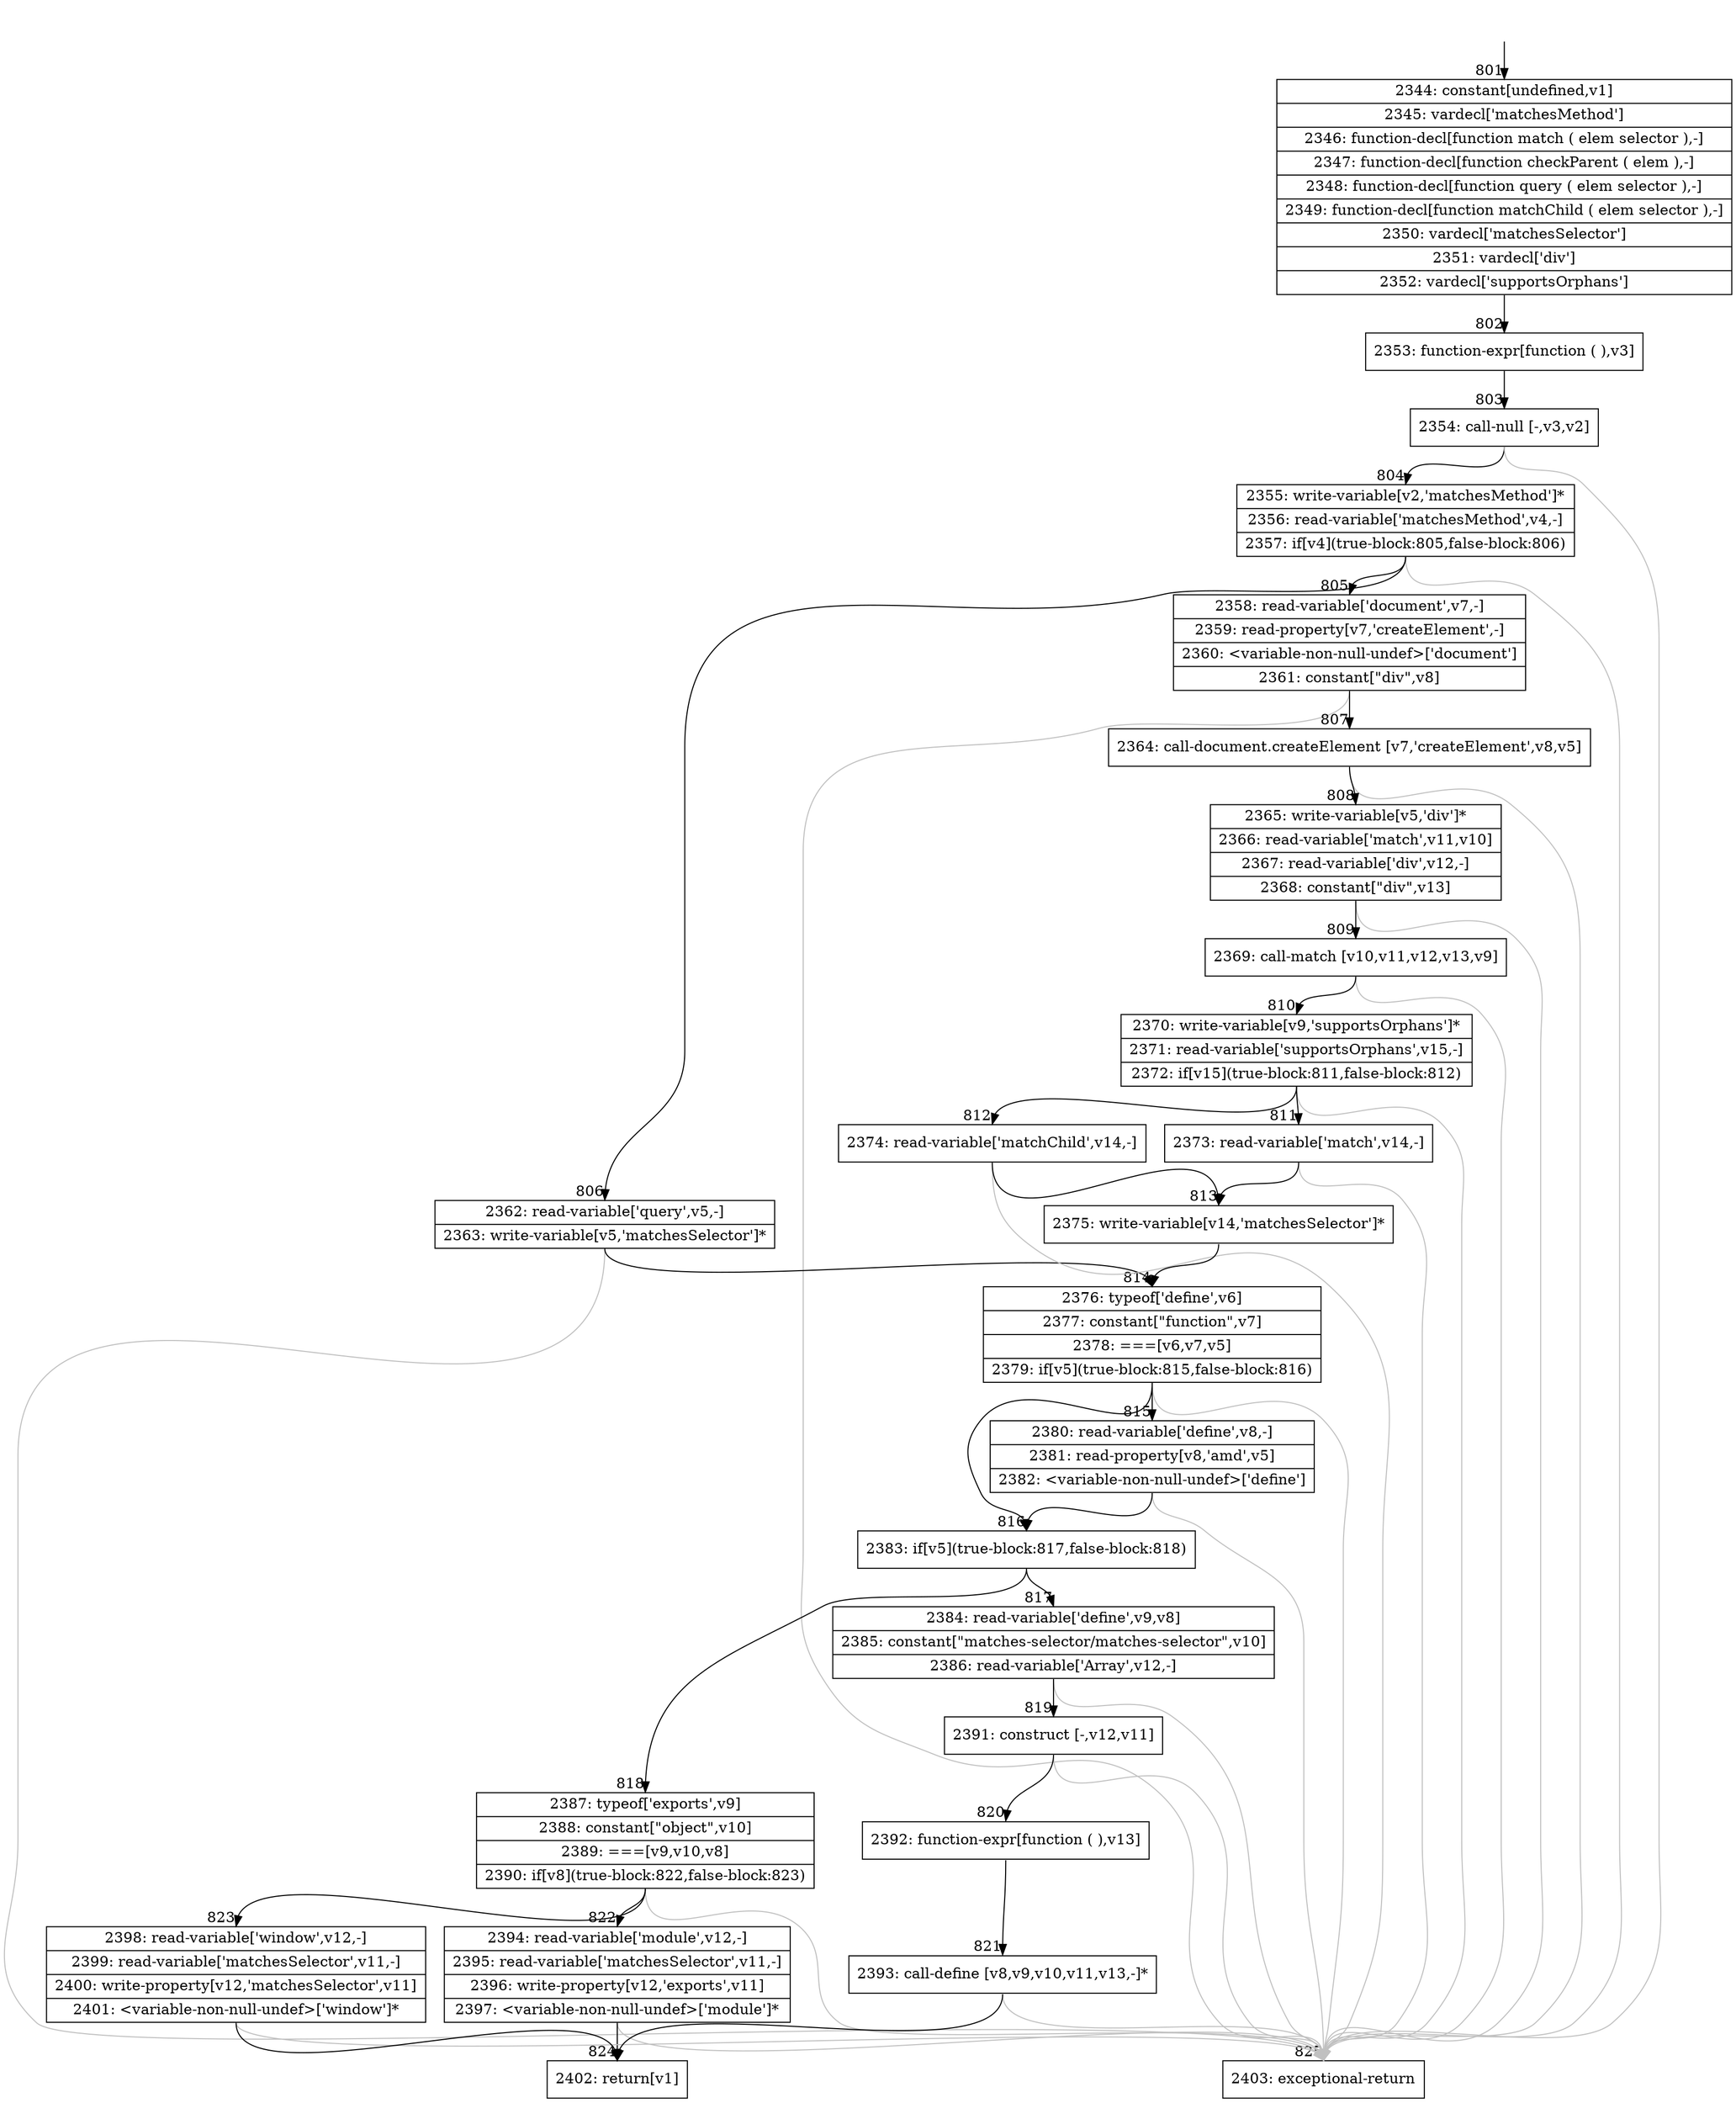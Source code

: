 digraph {
rankdir="TD"
BB_entry66[shape=none,label=""];
BB_entry66 -> BB801 [tailport=s, headport=n, headlabel="    801"]
BB801 [shape=record label="{2344: constant[undefined,v1]|2345: vardecl['matchesMethod']|2346: function-decl[function match ( elem selector ),-]|2347: function-decl[function checkParent ( elem ),-]|2348: function-decl[function query ( elem selector ),-]|2349: function-decl[function matchChild ( elem selector ),-]|2350: vardecl['matchesSelector']|2351: vardecl['div']|2352: vardecl['supportsOrphans']}" ] 
BB801 -> BB802 [tailport=s, headport=n, headlabel="      802"]
BB802 [shape=record label="{2353: function-expr[function ( ),v3]}" ] 
BB802 -> BB803 [tailport=s, headport=n, headlabel="      803"]
BB803 [shape=record label="{2354: call-null [-,v3,v2]}" ] 
BB803 -> BB804 [tailport=s, headport=n, headlabel="      804"]
BB803 -> BB825 [tailport=s, headport=n, color=gray, headlabel="      825"]
BB804 [shape=record label="{2355: write-variable[v2,'matchesMethod']*|2356: read-variable['matchesMethod',v4,-]|2357: if[v4](true-block:805,false-block:806)}" ] 
BB804 -> BB805 [tailport=s, headport=n, headlabel="      805"]
BB804 -> BB806 [tailport=s, headport=n, headlabel="      806"]
BB804 -> BB825 [tailport=s, headport=n, color=gray]
BB805 [shape=record label="{2358: read-variable['document',v7,-]|2359: read-property[v7,'createElement',-]|2360: \<variable-non-null-undef\>['document']|2361: constant[\"div\",v8]}" ] 
BB805 -> BB807 [tailport=s, headport=n, headlabel="      807"]
BB805 -> BB825 [tailport=s, headport=n, color=gray]
BB806 [shape=record label="{2362: read-variable['query',v5,-]|2363: write-variable[v5,'matchesSelector']*}" ] 
BB806 -> BB814 [tailport=s, headport=n, headlabel="      814"]
BB806 -> BB825 [tailport=s, headport=n, color=gray]
BB807 [shape=record label="{2364: call-document.createElement [v7,'createElement',v8,v5]}" ] 
BB807 -> BB808 [tailport=s, headport=n, headlabel="      808"]
BB807 -> BB825 [tailport=s, headport=n, color=gray]
BB808 [shape=record label="{2365: write-variable[v5,'div']*|2366: read-variable['match',v11,v10]|2367: read-variable['div',v12,-]|2368: constant[\"div\",v13]}" ] 
BB808 -> BB809 [tailport=s, headport=n, headlabel="      809"]
BB808 -> BB825 [tailport=s, headport=n, color=gray]
BB809 [shape=record label="{2369: call-match [v10,v11,v12,v13,v9]}" ] 
BB809 -> BB810 [tailport=s, headport=n, headlabel="      810"]
BB809 -> BB825 [tailport=s, headport=n, color=gray]
BB810 [shape=record label="{2370: write-variable[v9,'supportsOrphans']*|2371: read-variable['supportsOrphans',v15,-]|2372: if[v15](true-block:811,false-block:812)}" ] 
BB810 -> BB811 [tailport=s, headport=n, headlabel="      811"]
BB810 -> BB812 [tailport=s, headport=n, headlabel="      812"]
BB810 -> BB825 [tailport=s, headport=n, color=gray]
BB811 [shape=record label="{2373: read-variable['match',v14,-]}" ] 
BB811 -> BB813 [tailport=s, headport=n, headlabel="      813"]
BB811 -> BB825 [tailport=s, headport=n, color=gray]
BB812 [shape=record label="{2374: read-variable['matchChild',v14,-]}" ] 
BB812 -> BB813 [tailport=s, headport=n]
BB812 -> BB825 [tailport=s, headport=n, color=gray]
BB813 [shape=record label="{2375: write-variable[v14,'matchesSelector']*}" ] 
BB813 -> BB814 [tailport=s, headport=n]
BB814 [shape=record label="{2376: typeof['define',v6]|2377: constant[\"function\",v7]|2378: ===[v6,v7,v5]|2379: if[v5](true-block:815,false-block:816)}" ] 
BB814 -> BB816 [tailport=s, headport=n, headlabel="      816"]
BB814 -> BB815 [tailport=s, headport=n, headlabel="      815"]
BB814 -> BB825 [tailport=s, headport=n, color=gray]
BB815 [shape=record label="{2380: read-variable['define',v8,-]|2381: read-property[v8,'amd',v5]|2382: \<variable-non-null-undef\>['define']}" ] 
BB815 -> BB816 [tailport=s, headport=n]
BB815 -> BB825 [tailport=s, headport=n, color=gray]
BB816 [shape=record label="{2383: if[v5](true-block:817,false-block:818)}" ] 
BB816 -> BB817 [tailport=s, headport=n, headlabel="      817"]
BB816 -> BB818 [tailport=s, headport=n, headlabel="      818"]
BB817 [shape=record label="{2384: read-variable['define',v9,v8]|2385: constant[\"matches-selector/matches-selector\",v10]|2386: read-variable['Array',v12,-]}" ] 
BB817 -> BB819 [tailport=s, headport=n, headlabel="      819"]
BB817 -> BB825 [tailport=s, headport=n, color=gray]
BB818 [shape=record label="{2387: typeof['exports',v9]|2388: constant[\"object\",v10]|2389: ===[v9,v10,v8]|2390: if[v8](true-block:822,false-block:823)}" ] 
BB818 -> BB822 [tailport=s, headport=n, headlabel="      822"]
BB818 -> BB823 [tailport=s, headport=n, headlabel="      823"]
BB818 -> BB825 [tailport=s, headport=n, color=gray]
BB819 [shape=record label="{2391: construct [-,v12,v11]}" ] 
BB819 -> BB820 [tailport=s, headport=n, headlabel="      820"]
BB819 -> BB825 [tailport=s, headport=n, color=gray]
BB820 [shape=record label="{2392: function-expr[function ( ),v13]}" ] 
BB820 -> BB821 [tailport=s, headport=n, headlabel="      821"]
BB821 [shape=record label="{2393: call-define [v8,v9,v10,v11,v13,-]*}" ] 
BB821 -> BB824 [tailport=s, headport=n, headlabel="      824"]
BB821 -> BB825 [tailport=s, headport=n, color=gray]
BB822 [shape=record label="{2394: read-variable['module',v12,-]|2395: read-variable['matchesSelector',v11,-]|2396: write-property[v12,'exports',v11]|2397: \<variable-non-null-undef\>['module']*}" ] 
BB822 -> BB824 [tailport=s, headport=n]
BB822 -> BB825 [tailport=s, headport=n, color=gray]
BB823 [shape=record label="{2398: read-variable['window',v12,-]|2399: read-variable['matchesSelector',v11,-]|2400: write-property[v12,'matchesSelector',v11]|2401: \<variable-non-null-undef\>['window']*}" ] 
BB823 -> BB824 [tailport=s, headport=n]
BB823 -> BB825 [tailport=s, headport=n, color=gray]
BB824 [shape=record label="{2402: return[v1]}" ] 
BB825 [shape=record label="{2403: exceptional-return}" ] 
//#$~ 1198
}
